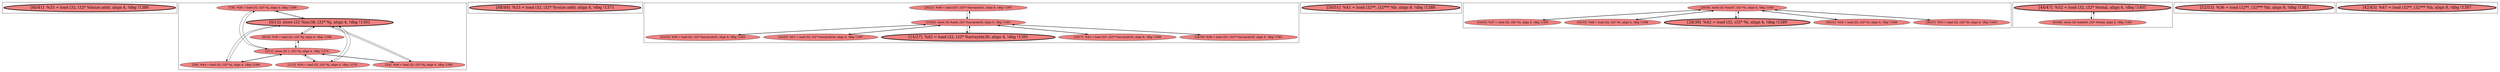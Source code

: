 
digraph G {





subgraph cluster8 {


node723 [penwidth=3.0,fontsize=20,fillcolor=lightcoral,label="[40/41]  %35 = load i32, i32* %hsize.addr, align 4, !dbg !1380",shape=ellipse,style=filled ]



}

subgraph cluster7 {


node722 [fillcolor=lightcoral,label="[7/8]  %50 = load i32, i32* %j, align 4, !dbg !1399",shape=ellipse,style=filled ]
node717 [fillcolor=lightcoral,label="[1/12]  %34 = load i32, i32* %j, align 4, !dbg !1378",shape=ellipse,style=filled ]
node719 [fillcolor=lightcoral,label="[3/4]  %46 = load i32, i32* %j, align 4, !dbg !1393",shape=ellipse,style=filled ]
node721 [fillcolor=lightcoral,label="[5/6]  %44 = load i32, i32* %j, align 4, !dbg !1390",shape=ellipse,style=filled ]
node716 [fillcolor=lightcoral,label="[9/10]  %39 = load i32, i32* %j, align 4, !dbg !1386",shape=ellipse,style=filled ]
node718 [penwidth=3.0,fontsize=20,fillcolor=lightcoral,label="[0/13]  store i32 %inc38, i32* %j, align 4, !dbg !1393",shape=ellipse,style=filled ]
node720 [fillcolor=lightcoral,label="[2/11]  store i32 1, i32* %j, align 4, !dbg !1374",shape=ellipse,style=filled ]

node720->node722 [ ]
node722->node720 [ ]
node720->node721 [ ]
node721->node720 [ ]
node716->node720 [ ]
node717->node718 [ ]
node718->node717 [ ]
node717->node720 [ ]
node719->node718 [ ]
node720->node716 [ ]
node718->node722 [ ]
node720->node717 [ ]
node718->node721 [ ]
node718->node716 [ ]
node719->node720 [ ]
node716->node718 [ ]
node720->node719 [ ]
node722->node718 [ ]
node718->node719 [ ]
node721->node718 [ ]


}

subgraph cluster6 {


node715 [penwidth=3.0,fontsize=20,fillcolor=lightcoral,label="[48/49]  %33 = load i32, i32* %vsize.addr, align 4, !dbg !1371",shape=ellipse,style=filled ]



}

subgraph cluster0 {


node703 [fillcolor=lightcoral,label="[20/21]  %49 = load i32*, i32** %arrayidx41, align 8, !dbg !1397",shape=ellipse,style=filled ]
node698 [fillcolor=lightcoral,label="[22/23]  %40 = load i32, i32* %arrayidx32, align 4, !dbg !1383",shape=ellipse,style=filled ]
node697 [fillcolor=lightcoral,label="[15/26]  store i32 %add, i32* %arrayidx36, align 4, !dbg !1391",shape=ellipse,style=filled ]
node699 [fillcolor=lightcoral,label="[24/25]  %51 = load i32, i32* %arrayidx44, align 4, !dbg !1397",shape=ellipse,style=filled ]
node700 [penwidth=3.0,fontsize=20,fillcolor=lightcoral,label="[14/27]  %45 = load i32, i32* %arrayidx36, align 4, !dbg !1391",shape=ellipse,style=filled ]
node701 [fillcolor=lightcoral,label="[16/17]  %43 = load i32*, i32** %arrayidx34, align 8, !dbg !1388",shape=ellipse,style=filled ]
node702 [fillcolor=lightcoral,label="[18/19]  %38 = load i32*, i32** %arrayidx30, align 8, !dbg !1383",shape=ellipse,style=filled ]

node697->node703 [ ]
node703->node697 [ ]
node697->node701 [ ]
node701->node697 [ ]
node697->node699 [ ]
node698->node697 [ ]
node699->node697 [ ]
node702->node697 [ ]
node697->node700 [ ]
node700->node697 [ ]
node697->node702 [ ]
node697->node698 [ ]


}

subgraph cluster5 {


node714 [penwidth=3.0,fontsize=20,fillcolor=lightcoral,label="[50/51]  %41 = load i32**, i32*** %b, align 8, !dbg !1388",shape=ellipse,style=filled ]



}

subgraph cluster1 {


node709 [fillcolor=lightcoral,label="[29/38]  store i32 %inc47, i32* %i, align 4, !dbg !1403",shape=ellipse,style=filled ]
node707 [penwidth=3.0,fontsize=20,fillcolor=lightcoral,label="[28/39]  %42 = load i32, i32* %i, align 4, !dbg !1389",shape=ellipse,style=filled ]
node706 [fillcolor=lightcoral,label="[30/31]  %32 = load i32, i32* %i, align 4, !dbg !1369",shape=ellipse,style=filled ]
node708 [fillcolor=lightcoral,label="[36/37]  %53 = load i32, i32* %i, align 4, !dbg !1403",shape=ellipse,style=filled ]
node704 [fillcolor=lightcoral,label="[34/35]  %37 = load i32, i32* %i, align 4, !dbg !1385",shape=ellipse,style=filled ]
node705 [fillcolor=lightcoral,label="[32/33]  %48 = load i32, i32* %i, align 4, !dbg !1398",shape=ellipse,style=filled ]

node709->node708 [ ]
node709->node707 [ ]
node708->node709 [ ]
node705->node709 [ ]
node706->node709 [ ]
node709->node705 [ ]
node707->node709 [ ]
node704->node709 [ ]
node709->node704 [ ]
node709->node706 [ ]


}

subgraph cluster2 {


node711 [penwidth=3.0,fontsize=20,fillcolor=lightcoral,label="[44/47]  %52 = load i32, i32* %total, align 4, !dbg !1401",shape=ellipse,style=filled ]
node710 [fillcolor=lightcoral,label="[45/46]  store i32 %add45, i32* %total, align 4, !dbg !1401",shape=ellipse,style=filled ]

node710->node711 [ ]
node711->node710 [ ]


}

subgraph cluster3 {


node712 [penwidth=3.0,fontsize=20,fillcolor=lightcoral,label="[52/53]  %36 = load i32**, i32*** %b, align 8, !dbg !1383",shape=ellipse,style=filled ]



}

subgraph cluster4 {


node713 [penwidth=3.0,fontsize=20,fillcolor=lightcoral,label="[42/43]  %47 = load i32**, i32*** %b, align 8, !dbg !1397",shape=ellipse,style=filled ]



}

}
